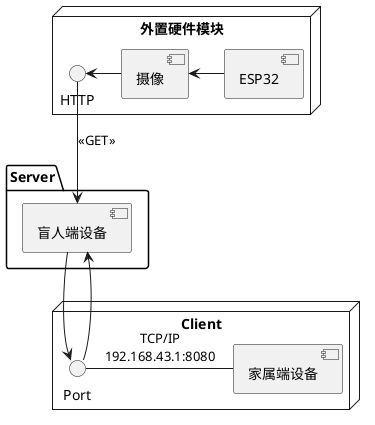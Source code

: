 @startuml

package "Server" {
    [盲人端设备]
}

node "外置硬件模块" {
    [摄像] -l-> HTTP
    [ESP32] -l-> [摄像]
    HTTP -d-> [盲人端设备] : <<GET>>
}

node "Client" {
    [盲人端设备] -d-> Port
    Port -u-> [盲人端设备]
    Port - [家属端设备]: TCP/IP\n192.168.43.1:8080
}

@enduml